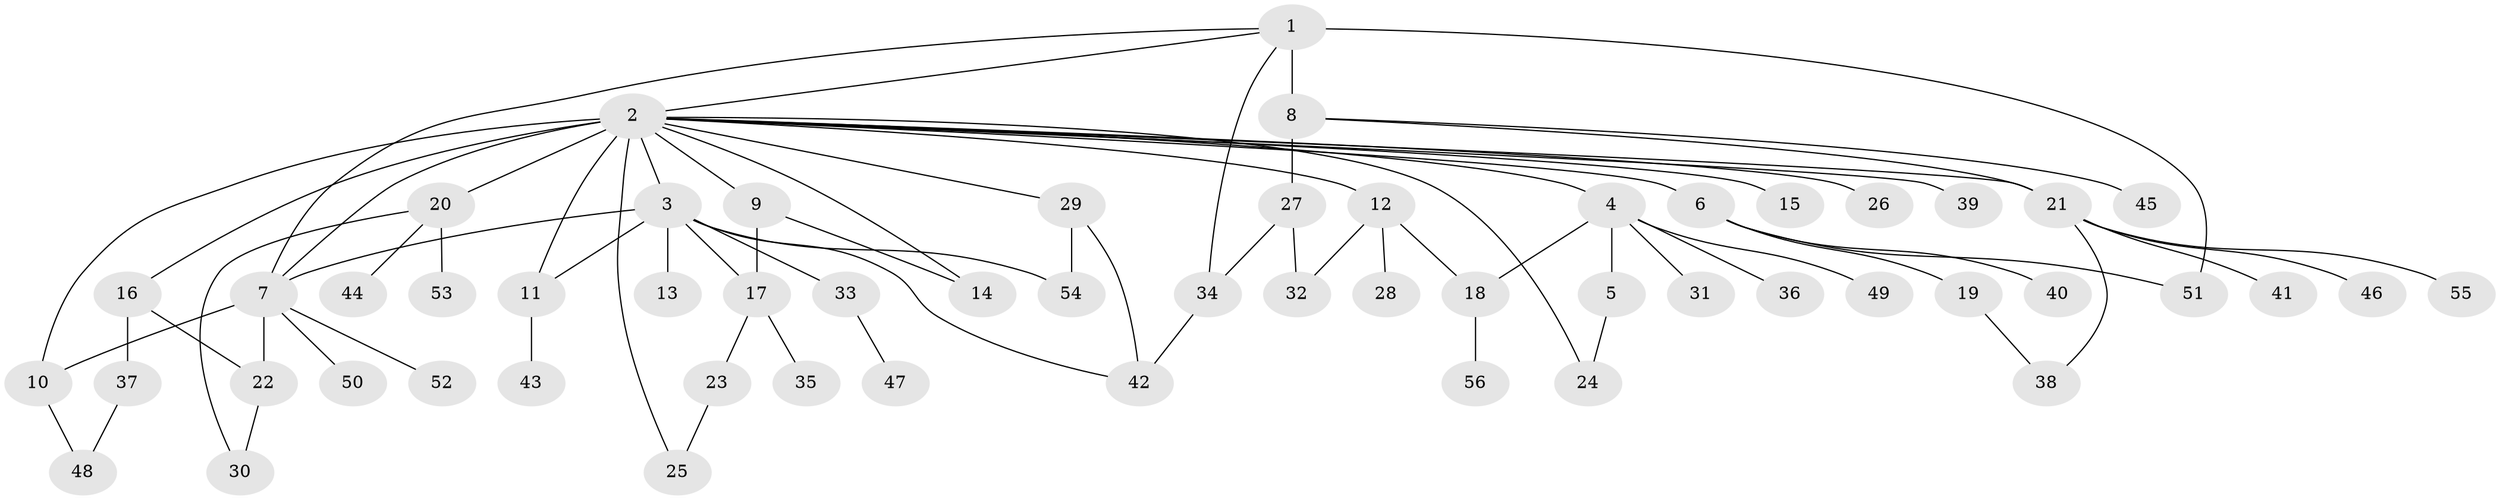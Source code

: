 // original degree distribution, {3: 0.08928571428571429, 29: 0.008928571428571428, 9: 0.017857142857142856, 7: 0.017857142857142856, 1: 0.5089285714285714, 5: 0.026785714285714284, 11: 0.008928571428571428, 4: 0.08035714285714286, 6: 0.008928571428571428, 2: 0.23214285714285715}
// Generated by graph-tools (version 1.1) at 2025/35/03/09/25 02:35:41]
// undirected, 56 vertices, 75 edges
graph export_dot {
graph [start="1"]
  node [color=gray90,style=filled];
  1;
  2;
  3;
  4;
  5;
  6;
  7;
  8;
  9;
  10;
  11;
  12;
  13;
  14;
  15;
  16;
  17;
  18;
  19;
  20;
  21;
  22;
  23;
  24;
  25;
  26;
  27;
  28;
  29;
  30;
  31;
  32;
  33;
  34;
  35;
  36;
  37;
  38;
  39;
  40;
  41;
  42;
  43;
  44;
  45;
  46;
  47;
  48;
  49;
  50;
  51;
  52;
  53;
  54;
  55;
  56;
  1 -- 2 [weight=1.0];
  1 -- 7 [weight=1.0];
  1 -- 8 [weight=6.0];
  1 -- 34 [weight=1.0];
  1 -- 51 [weight=1.0];
  2 -- 3 [weight=1.0];
  2 -- 4 [weight=1.0];
  2 -- 6 [weight=1.0];
  2 -- 7 [weight=1.0];
  2 -- 9 [weight=1.0];
  2 -- 10 [weight=1.0];
  2 -- 11 [weight=8.0];
  2 -- 12 [weight=1.0];
  2 -- 14 [weight=1.0];
  2 -- 15 [weight=1.0];
  2 -- 16 [weight=1.0];
  2 -- 20 [weight=1.0];
  2 -- 21 [weight=1.0];
  2 -- 24 [weight=1.0];
  2 -- 25 [weight=1.0];
  2 -- 26 [weight=1.0];
  2 -- 29 [weight=1.0];
  2 -- 39 [weight=1.0];
  3 -- 7 [weight=1.0];
  3 -- 11 [weight=1.0];
  3 -- 13 [weight=1.0];
  3 -- 17 [weight=1.0];
  3 -- 33 [weight=1.0];
  3 -- 42 [weight=1.0];
  3 -- 54 [weight=1.0];
  4 -- 5 [weight=1.0];
  4 -- 18 [weight=1.0];
  4 -- 31 [weight=1.0];
  4 -- 36 [weight=1.0];
  4 -- 49 [weight=1.0];
  5 -- 24 [weight=1.0];
  6 -- 19 [weight=1.0];
  6 -- 40 [weight=1.0];
  6 -- 51 [weight=1.0];
  7 -- 10 [weight=1.0];
  7 -- 22 [weight=1.0];
  7 -- 50 [weight=2.0];
  7 -- 52 [weight=1.0];
  8 -- 21 [weight=1.0];
  8 -- 27 [weight=1.0];
  8 -- 45 [weight=1.0];
  9 -- 14 [weight=1.0];
  9 -- 17 [weight=1.0];
  10 -- 48 [weight=1.0];
  11 -- 43 [weight=1.0];
  12 -- 18 [weight=1.0];
  12 -- 28 [weight=1.0];
  12 -- 32 [weight=1.0];
  16 -- 22 [weight=1.0];
  16 -- 37 [weight=1.0];
  17 -- 23 [weight=3.0];
  17 -- 35 [weight=1.0];
  18 -- 56 [weight=1.0];
  19 -- 38 [weight=1.0];
  20 -- 30 [weight=1.0];
  20 -- 44 [weight=1.0];
  20 -- 53 [weight=1.0];
  21 -- 38 [weight=1.0];
  21 -- 41 [weight=1.0];
  21 -- 46 [weight=1.0];
  21 -- 55 [weight=1.0];
  22 -- 30 [weight=1.0];
  23 -- 25 [weight=1.0];
  27 -- 32 [weight=1.0];
  27 -- 34 [weight=1.0];
  29 -- 42 [weight=1.0];
  29 -- 54 [weight=1.0];
  33 -- 47 [weight=1.0];
  34 -- 42 [weight=1.0];
  37 -- 48 [weight=1.0];
}

